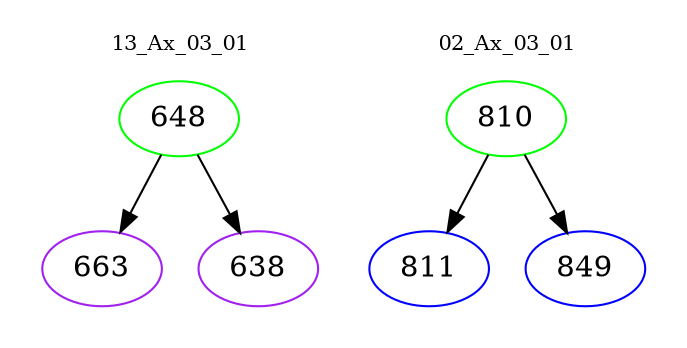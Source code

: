 digraph{
subgraph cluster_0 {
color = white
label = "13_Ax_03_01";
fontsize=10;
T0_648 [label="648", color="green"]
T0_648 -> T0_663 [color="black"]
T0_663 [label="663", color="purple"]
T0_648 -> T0_638 [color="black"]
T0_638 [label="638", color="purple"]
}
subgraph cluster_1 {
color = white
label = "02_Ax_03_01";
fontsize=10;
T1_810 [label="810", color="green"]
T1_810 -> T1_811 [color="black"]
T1_811 [label="811", color="blue"]
T1_810 -> T1_849 [color="black"]
T1_849 [label="849", color="blue"]
}
}
